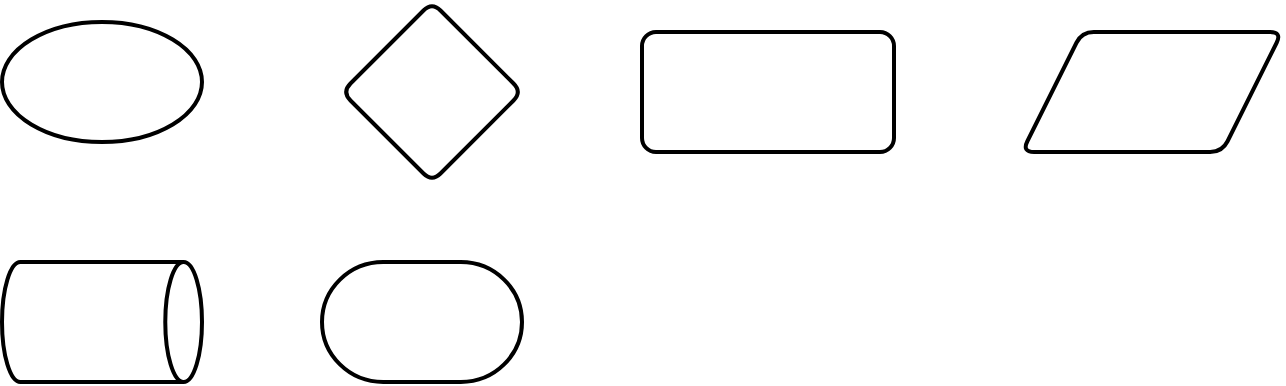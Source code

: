 <mxfile version="17.2.4" type="device"><diagram id="NpF0KmfcRiRnMoUzsk95" name="Page-1"><mxGraphModel dx="1422" dy="737" grid="1" gridSize="10" guides="1" tooltips="1" connect="1" arrows="1" fold="1" page="1" pageScale="1" pageWidth="850" pageHeight="1100" math="0" shadow="0"><root><mxCell id="0"/><mxCell id="1" parent="0"/><mxCell id="a2GjePzdYRsPArgBOfHv-1" value="" style="strokeWidth=2;html=1;shape=mxgraph.flowchart.start_1;whiteSpace=wrap;" vertex="1" parent="1"><mxGeometry x="70" y="60" width="100" height="60" as="geometry"/></mxCell><mxCell id="a2GjePzdYRsPArgBOfHv-2" value="" style="rhombus;whiteSpace=wrap;html=1;fontSize=14;fontFamily=Times New Roman;strokeWidth=2;rounded=1;arcSize=12;" vertex="1" parent="1"><mxGeometry x="240" y="50" width="90" height="90" as="geometry"/></mxCell><mxCell id="a2GjePzdYRsPArgBOfHv-3" value="" style="rounded=1;whiteSpace=wrap;html=1;absoluteArcSize=1;arcSize=14;strokeWidth=2;fontFamily=Times New Roman;fontSize=14;" vertex="1" parent="1"><mxGeometry x="390" y="65" width="126" height="60" as="geometry"/></mxCell><mxCell id="a2GjePzdYRsPArgBOfHv-4" value="" style="shape=parallelogram;html=1;strokeWidth=2;perimeter=parallelogramPerimeter;whiteSpace=wrap;rounded=1;arcSize=12;size=0.23;fontFamily=Times New Roman;fontSize=14;" vertex="1" parent="1"><mxGeometry x="580" y="65" width="130" height="60" as="geometry"/></mxCell><mxCell id="a2GjePzdYRsPArgBOfHv-5" value="" style="strokeWidth=2;html=1;shape=mxgraph.flowchart.direct_data;whiteSpace=wrap;fontFamily=Times New Roman;fontSize=14;" vertex="1" parent="1"><mxGeometry x="70" y="180" width="100" height="60" as="geometry"/></mxCell><mxCell id="a2GjePzdYRsPArgBOfHv-6" value="" style="strokeWidth=2;html=1;shape=mxgraph.flowchart.terminator;whiteSpace=wrap;fontFamily=Times New Roman;fontSize=14;" vertex="1" parent="1"><mxGeometry x="230" y="180" width="100" height="60" as="geometry"/></mxCell></root></mxGraphModel></diagram></mxfile>